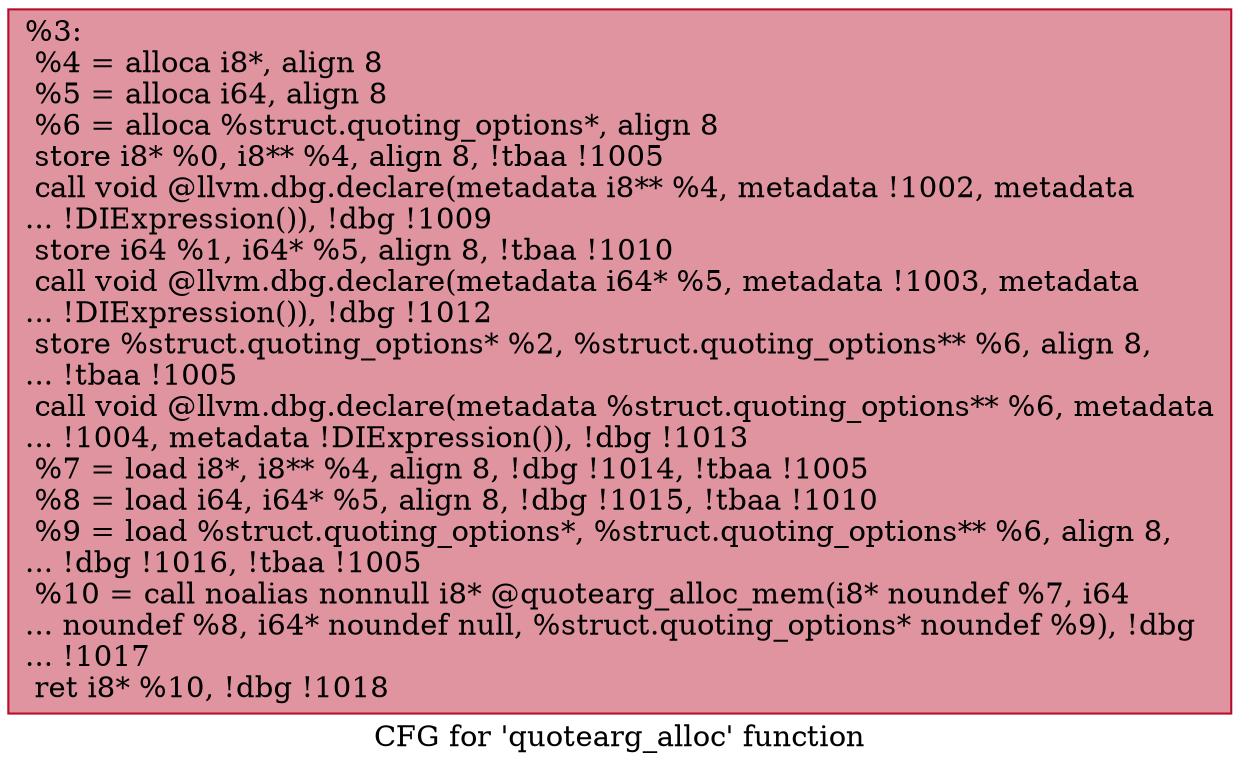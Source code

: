 digraph "CFG for 'quotearg_alloc' function" {
	label="CFG for 'quotearg_alloc' function";

	Node0x2196470 [shape=record,color="#b70d28ff", style=filled, fillcolor="#b70d2870",label="{%3:\l  %4 = alloca i8*, align 8\l  %5 = alloca i64, align 8\l  %6 = alloca %struct.quoting_options*, align 8\l  store i8* %0, i8** %4, align 8, !tbaa !1005\l  call void @llvm.dbg.declare(metadata i8** %4, metadata !1002, metadata\l... !DIExpression()), !dbg !1009\l  store i64 %1, i64* %5, align 8, !tbaa !1010\l  call void @llvm.dbg.declare(metadata i64* %5, metadata !1003, metadata\l... !DIExpression()), !dbg !1012\l  store %struct.quoting_options* %2, %struct.quoting_options** %6, align 8,\l... !tbaa !1005\l  call void @llvm.dbg.declare(metadata %struct.quoting_options** %6, metadata\l... !1004, metadata !DIExpression()), !dbg !1013\l  %7 = load i8*, i8** %4, align 8, !dbg !1014, !tbaa !1005\l  %8 = load i64, i64* %5, align 8, !dbg !1015, !tbaa !1010\l  %9 = load %struct.quoting_options*, %struct.quoting_options** %6, align 8,\l... !dbg !1016, !tbaa !1005\l  %10 = call noalias nonnull i8* @quotearg_alloc_mem(i8* noundef %7, i64\l... noundef %8, i64* noundef null, %struct.quoting_options* noundef %9), !dbg\l... !1017\l  ret i8* %10, !dbg !1018\l}"];
}
